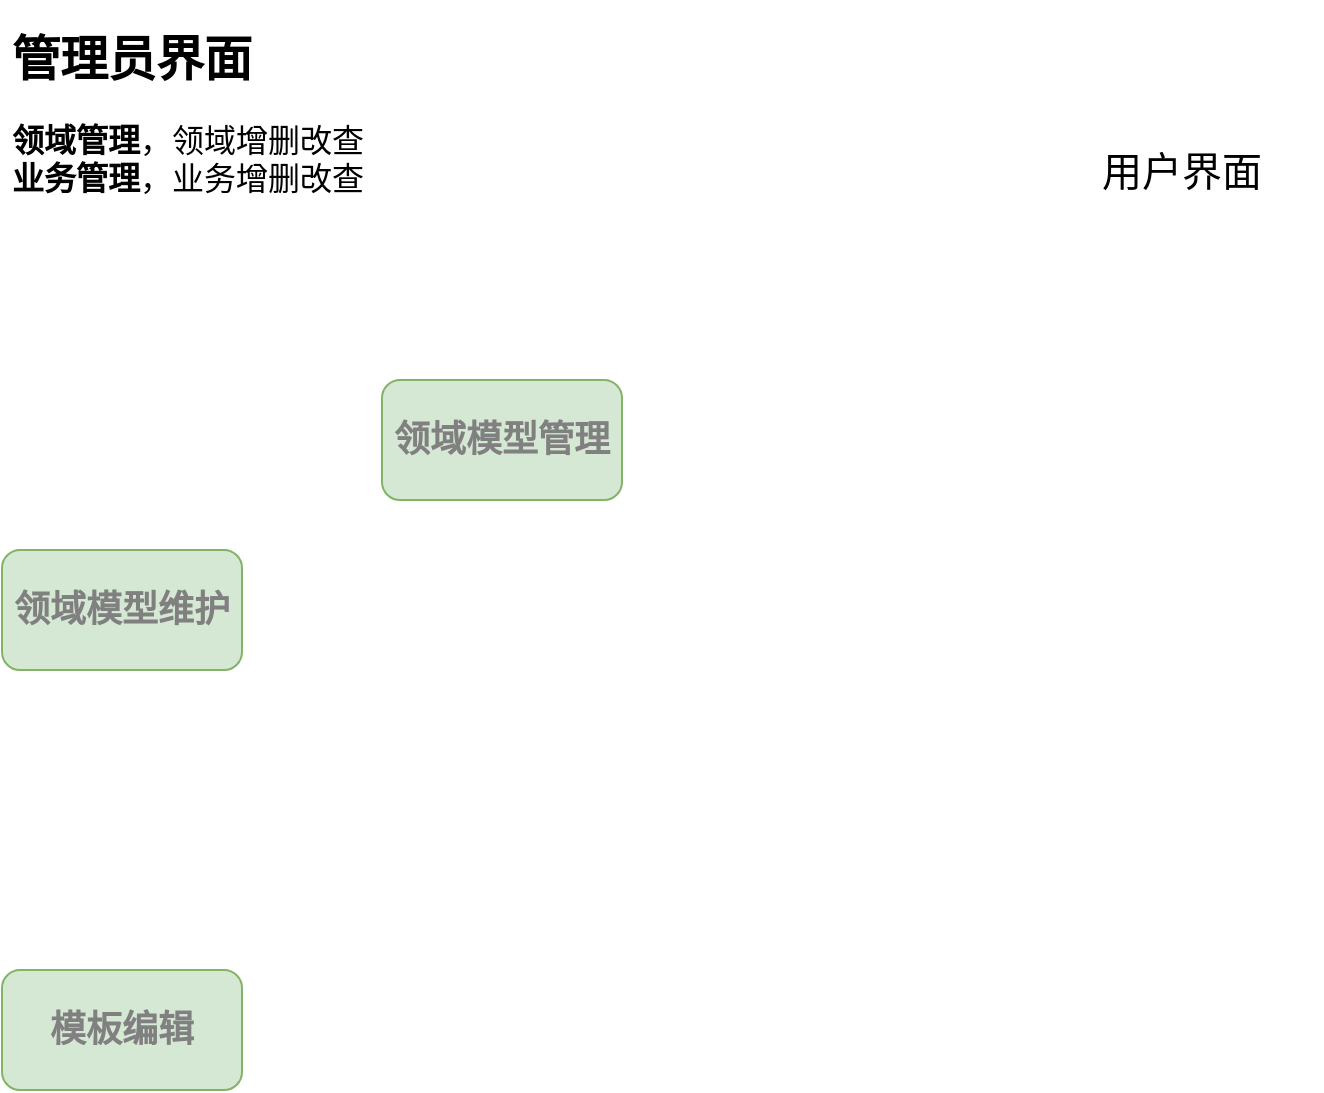 <mxfile version="21.1.4" type="github">
  <diagram name="第 1 页" id="-yg9oLlgfjmI9G8ZWWMS">
    <mxGraphModel dx="794" dy="470" grid="1" gridSize="10" guides="1" tooltips="1" connect="1" arrows="1" fold="1" page="1" pageScale="1" pageWidth="827" pageHeight="1169" math="0" shadow="0">
      <root>
        <mxCell id="0" />
        <mxCell id="1" parent="0" />
        <mxCell id="fpl1dmW2cC1oAPA8jiOE-1" value="&lt;b&gt;&lt;font style=&quot;font-size: 18px;&quot;&gt;领域模型维护&lt;/font&gt;&lt;/b&gt;" style="rounded=1;whiteSpace=wrap;html=1;fillColor=#d5e8d4;strokeColor=#82b366;fontColor=#808080;" vertex="1" parent="1">
          <mxGeometry x="60" y="315" width="120" height="60" as="geometry" />
        </mxCell>
        <mxCell id="fpl1dmW2cC1oAPA8jiOE-2" value="&lt;b&gt;&lt;font style=&quot;font-size: 18px;&quot;&gt;模板编辑&lt;/font&gt;&lt;/b&gt;" style="rounded=1;whiteSpace=wrap;html=1;fillColor=#d5e8d4;strokeColor=#82b366;fontColor=#808080;" vertex="1" parent="1">
          <mxGeometry x="60" y="525" width="120" height="60" as="geometry" />
        </mxCell>
        <mxCell id="fpl1dmW2cC1oAPA8jiOE-3" value="&lt;b&gt;&lt;font style=&quot;font-size: 18px;&quot;&gt;领域模型管理&lt;/font&gt;&lt;/b&gt;" style="rounded=1;whiteSpace=wrap;html=1;fillColor=#d5e8d4;strokeColor=#82b366;fontColor=#808080;" vertex="1" parent="1">
          <mxGeometry x="250" y="230" width="120" height="60" as="geometry" />
        </mxCell>
        <mxCell id="fpl1dmW2cC1oAPA8jiOE-5" value="用户界面" style="text;html=1;strokeColor=none;fillColor=none;align=center;verticalAlign=middle;whiteSpace=wrap;rounded=0;fontSize=20;" vertex="1" parent="1">
          <mxGeometry x="580" y="110" width="140" height="30" as="geometry" />
        </mxCell>
        <mxCell id="fpl1dmW2cC1oAPA8jiOE-6" value="&lt;h1&gt;管理员界面&lt;br&gt;&lt;/h1&gt;&lt;p style=&quot;font-size: 16px;&quot;&gt;&lt;b&gt;领域管理&lt;/b&gt;，领域增删改查&lt;br&gt;&lt;b style=&quot;border-color: var(--border-color);&quot;&gt;业务管理&lt;/b&gt;，业务增删改查&lt;br&gt;&lt;/p&gt;" style="text;html=1;strokeColor=none;fillColor=none;spacing=5;spacingTop=-20;whiteSpace=wrap;overflow=hidden;rounded=0;" vertex="1" parent="1">
          <mxGeometry x="60" y="50" width="190" height="120" as="geometry" />
        </mxCell>
      </root>
    </mxGraphModel>
  </diagram>
</mxfile>
